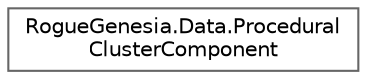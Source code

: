 digraph "Graphical Class Hierarchy"
{
 // LATEX_PDF_SIZE
  bgcolor="transparent";
  edge [fontname=Helvetica,fontsize=10,labelfontname=Helvetica,labelfontsize=10];
  node [fontname=Helvetica,fontsize=10,shape=box,height=0.2,width=0.4];
  rankdir="LR";
  Node0 [label="RogueGenesia.Data.Procedural\lClusterComponent",height=0.2,width=0.4,color="grey40", fillcolor="white", style="filled",URL="$class_rogue_genesia_1_1_data_1_1_procedural_cluster_component.html",tooltip=" "];
}
